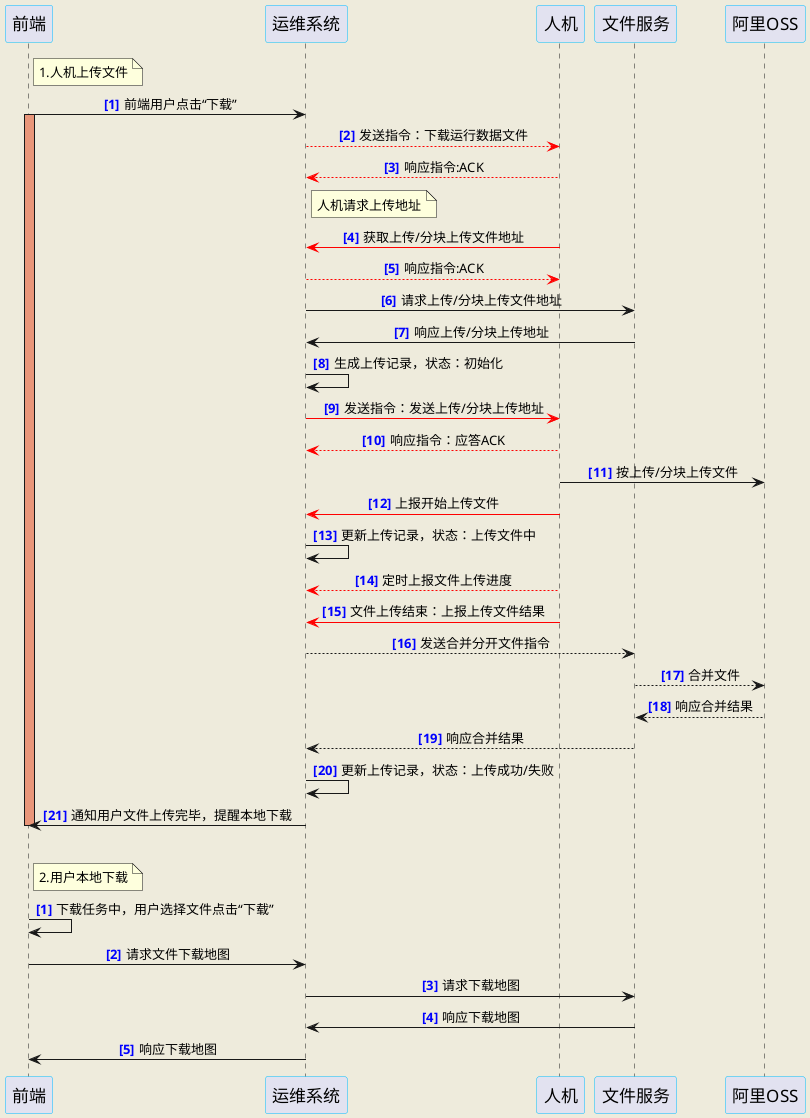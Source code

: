 @startuml
skinparam backgroundColor #EEEBDC

skinparam sequenceMessageAlign center
'skinparam monochrome reverse

skinparam sequence {
ParticipantBorderColor DeepSkyBlue
'ParticipantBackgroundColor DodgerBlue
ParticipantFontSize 17
'ParticipantFontColor #A9DCDF

}


participant "前端" as front
participant "运维系统" as omsys
participant "人机" as robot
participant "文件服务" as filesys
participant "阿里OSS" as oss

'autonumber "<font color=blue><b>[##]"
'note right front : 1.选择智能柜+日期
'front -> omsys: 选择智能柜+日期+点击"下载"按钮
'
'omsys -[#red]> robot: 发送指令：获取类型+时间段内运行文件信息
'
'robot --[#red]> omsys: ACK
'
'omsys -> front: 提醒指令下发成功
'autonumber stop

autonumber "<font color=blue><b>[##]"

note right front : 1.人机上传文件
front -> omsys: 前端用户点击“下载”
activate front #DarkSalmon

omsys --[#red]> robot: 发送指令：下载运行数据文件

robot ---[#red]> omsys: 响应指令:ACK
note right omsys : 人机请求上传地址
robot -[#red]> omsys: 获取上传/分块上传文件地址
omsys --[#red]> robot: 响应指令:ACK

omsys -> filesys: 请求上传/分块上传文件地址

filesys -> omsys: 响应上传/分块上传地址

omsys -> omsys: 生成上传记录，状态：初始化

omsys -[#red]> robot: 发送指令：发送上传/分块上传地址

robot --[#red]> omsys: 响应指令：应答ACK

robot -> oss: 按上传/分块上传文件

robot -[#red]> omsys: 上报开始上传文件

omsys -> omsys: 更新上传记录，状态：上传文件中

robot --[#red]> omsys: 定时上报文件上传进度

robot -[#red]> omsys: 文件上传结束：上报上传文件结果


omsys --> filesys: 发送合并分开文件指令

filesys --> oss: 合并文件

oss --> filesys: 响应合并结果

filesys --> omsys: 响应合并结果

omsys -> omsys: 更新上传记录，状态：上传成功/失败

omsys -> front: 通知用户文件上传完毕，提醒本地下载
autonumber stop
|||
autonumber "<font color=blue><b>[##]"
note right front : 2.用户本地下载

deactivate front
front -> front: 下载任务中，用户选择文件点击“下载”
front -> omsys: 请求文件下载地图
omsys -> filesys: 请求下载地图

filesys -> omsys: 响应下载地图

omsys -> front: 响应下载地图

@enduml